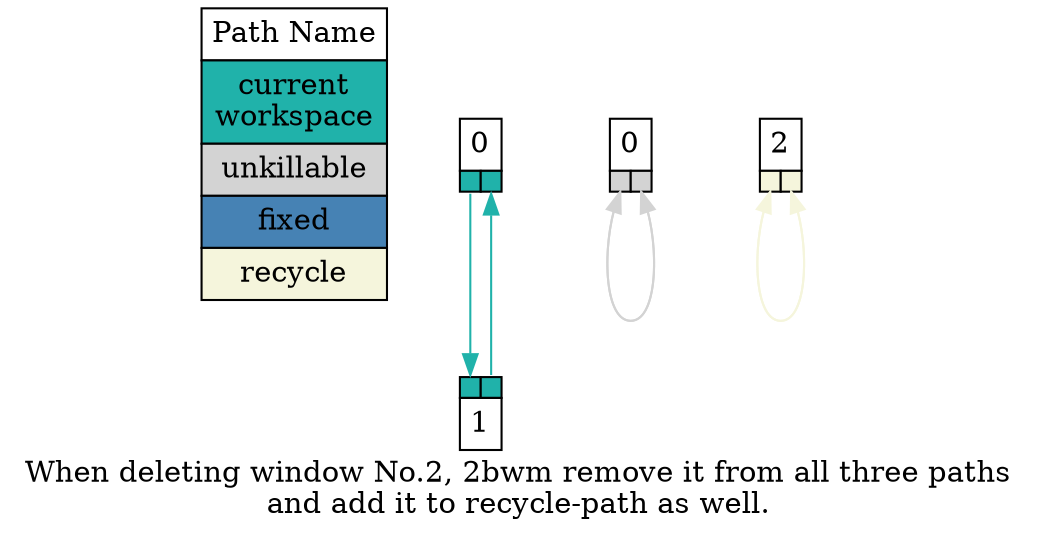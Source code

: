 digraph ports {
    { rank=same;note}
    { rank=same;n0;n3;n5}
    { rank=same;n1;}
    splines=polyline;
    n0 [shape=none,margin=0,label=<
    <table border="0" cellborder="1" cellspacing="0" cellpadding="4">
        <tr>
            <td colspan="2">0</td>
        </tr>
        <tr>
            <td port="1" bgcolor="lightseagreen"></td>
            <td port="2" bgcolor="lightseagreen"></td>
        </tr>
    </table>>];
    n1 [shape=none,margin=0,label=<
    <table border="0" cellborder="1" cellspacing="0" cellpadding="4">
        <tr>
            <td port="1" bgcolor="lightseagreen"></td>
            <td port="2" bgcolor="lightseagreen"></td>
        </tr>
        <tr>
            <td colspan="2">1</td>
        </tr>
    </table>>];
    n3 [shape=none,margin=0,label=<
    <table border="0" cellborder="1" cellspacing="0" cellpadding="4">
        <tr>
            <td colspan="2">0</td>
        </tr>
        <tr>
            <td port="1" bgcolor="lightgrey"></td>
            <td port="2" bgcolor="lightgrey"></td>
        </tr>
    </table>>];
    n5 [shape=none,margin=0,label=<
    <table border="0" cellborder="1" cellspacing="0" cellpadding="4">
        <tr>
            <td colspan="2">2</td>
        </tr>
        <tr>
            <td port="1" bgcolor="beige"></td>
            <td port="2" bgcolor="beige"></td>
        </tr>
    </table>>];
    note [shape=none,margin=0,label=<
    <table border="0" cellborder="1" cellspacing="0" cellpadding="4">
        <tr>
            <td colspan="2" bgcolor="white">Path Name</td>
        </tr>
        <tr>
            <td colspan="2" bgcolor="lightseagreen">current<br/>workspace</td>
        </tr>
        <tr>
            <td colspan="2" bgcolor="lightgrey">unkillable</td>
        </tr>
        <tr>
            <td colspan="2" bgcolor="steelblue">fixed</td>
        </tr>
        <tr>
            <td colspan="2" bgcolor="beige">recycle</td>
        </tr>
    </table>>];

    n0:1 -> n1:1 [arrowhead=normal,color=lightseagreen;weight=10;];
    n1:2 -> n0:2 [arrowhead=normal,color=lightseagreen;weight=10];
    n3:1:s -> n3:2:s [arrowhead=normal,color=lightgrey;weight=10];
    n3:2:s -> n3:1:s [arrowhead=normal,color=lightgrey;weight=10];
    n5:1:s -> n5:2:s [arrowhead=normal,color=beige;weight=10];
    n5:2:s -> n5:1:s [arrowhead=normal,color=beige;weight=10];
label = "When deleting window No.2, 2bwm remove it from all three paths
and add it to recycle-path as well.";
}
